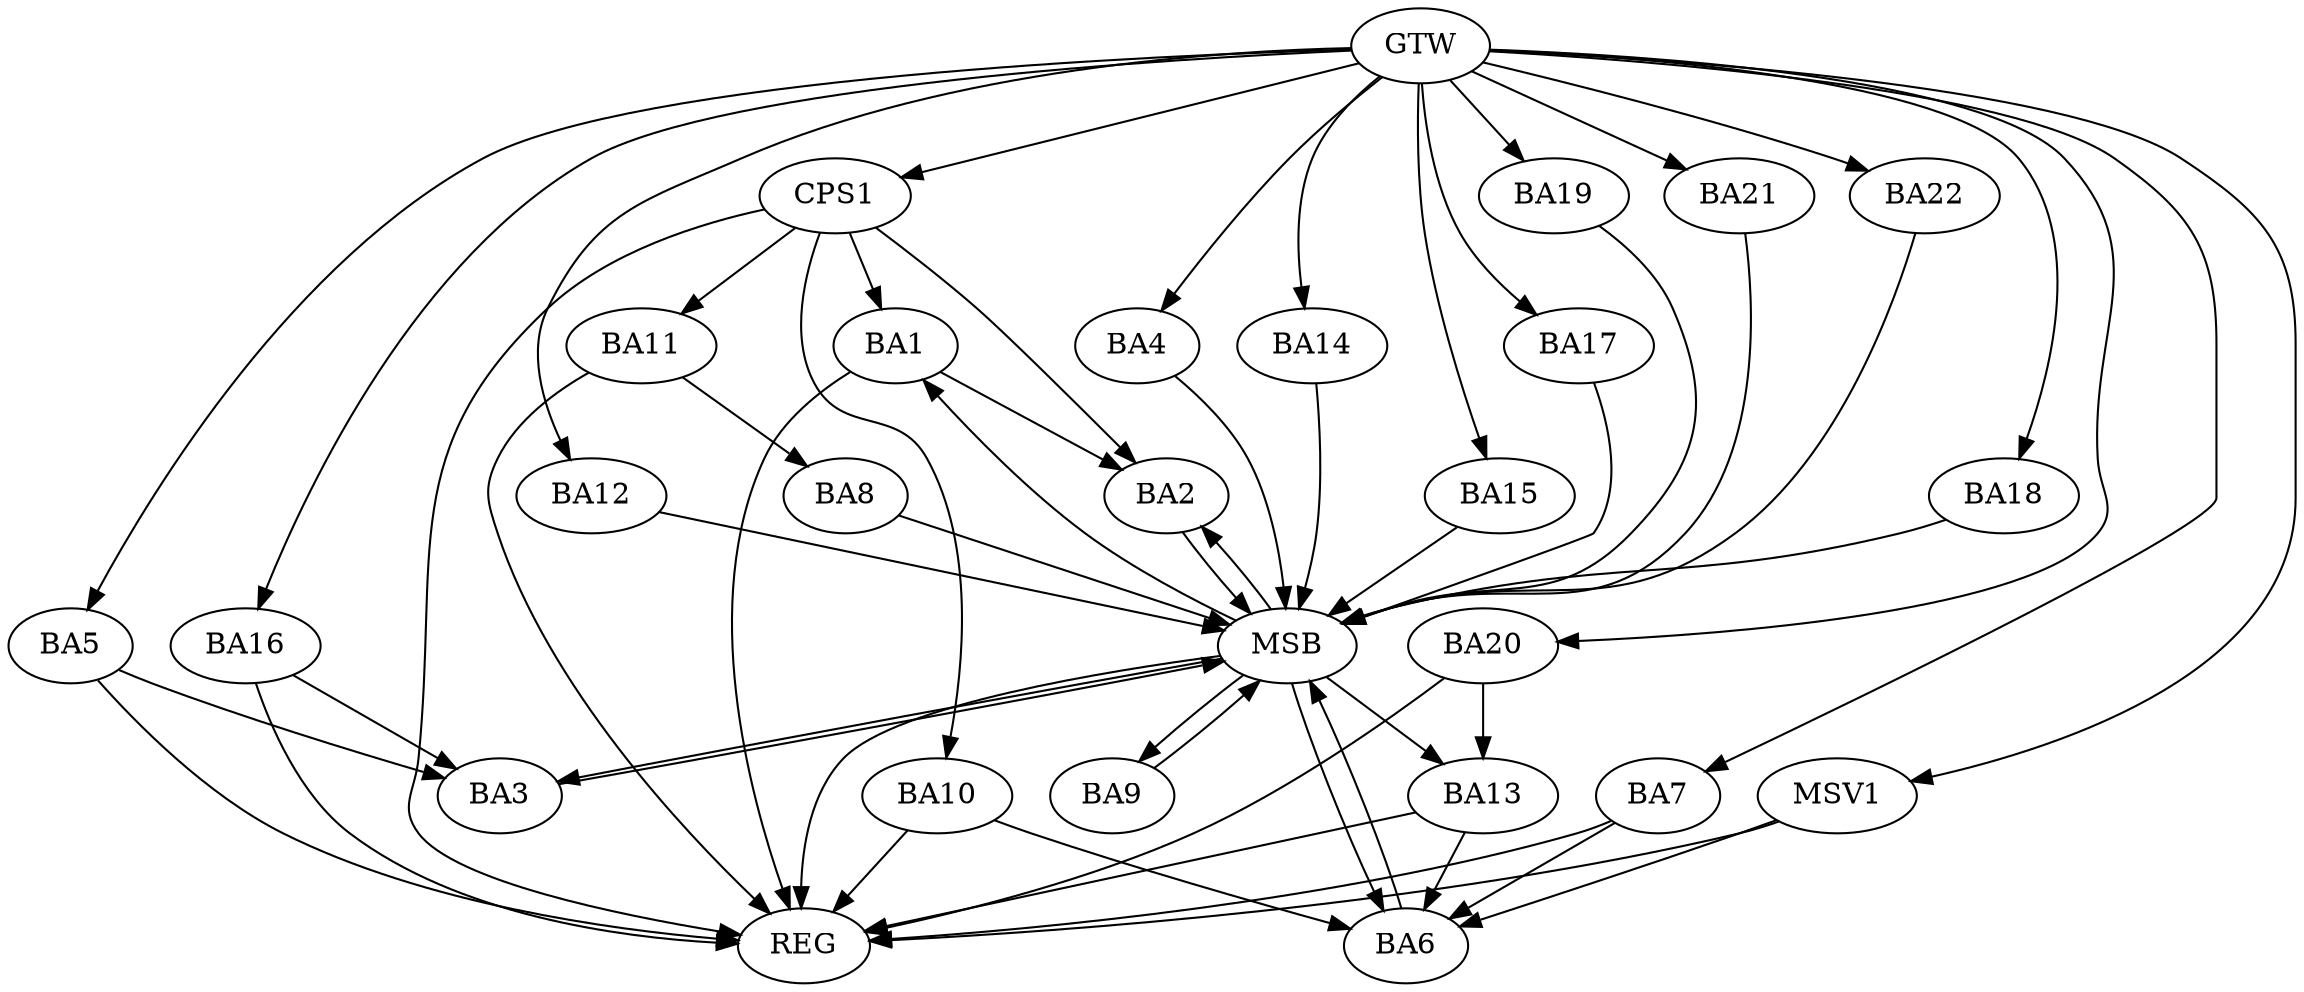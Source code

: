 strict digraph G {
  BA1 [ label="BA1" ];
  BA2 [ label="BA2" ];
  BA3 [ label="BA3" ];
  BA4 [ label="BA4" ];
  BA5 [ label="BA5" ];
  BA6 [ label="BA6" ];
  BA7 [ label="BA7" ];
  BA8 [ label="BA8" ];
  BA9 [ label="BA9" ];
  BA10 [ label="BA10" ];
  BA11 [ label="BA11" ];
  BA12 [ label="BA12" ];
  BA13 [ label="BA13" ];
  BA14 [ label="BA14" ];
  BA15 [ label="BA15" ];
  BA16 [ label="BA16" ];
  BA17 [ label="BA17" ];
  BA18 [ label="BA18" ];
  BA19 [ label="BA19" ];
  BA20 [ label="BA20" ];
  BA21 [ label="BA21" ];
  BA22 [ label="BA22" ];
  CPS1 [ label="CPS1" ];
  GTW [ label="GTW" ];
  REG [ label="REG" ];
  MSB [ label="MSB" ];
  MSV1 [ label="MSV1" ];
  BA1 -> BA2;
  BA5 -> BA3;
  BA7 -> BA6;
  BA10 -> BA6;
  BA11 -> BA8;
  BA13 -> BA6;
  BA16 -> BA3;
  BA20 -> BA13;
  CPS1 -> BA1;
  CPS1 -> BA11;
  CPS1 -> BA10;
  CPS1 -> BA2;
  GTW -> BA4;
  GTW -> BA5;
  GTW -> BA7;
  GTW -> BA12;
  GTW -> BA14;
  GTW -> BA15;
  GTW -> BA16;
  GTW -> BA17;
  GTW -> BA18;
  GTW -> BA19;
  GTW -> BA20;
  GTW -> BA21;
  GTW -> BA22;
  GTW -> CPS1;
  BA1 -> REG;
  BA5 -> REG;
  BA7 -> REG;
  BA10 -> REG;
  BA11 -> REG;
  BA13 -> REG;
  BA16 -> REG;
  BA20 -> REG;
  CPS1 -> REG;
  BA2 -> MSB;
  MSB -> BA1;
  MSB -> REG;
  BA3 -> MSB;
  MSB -> BA2;
  BA4 -> MSB;
  MSB -> BA3;
  BA6 -> MSB;
  BA8 -> MSB;
  BA9 -> MSB;
  BA12 -> MSB;
  MSB -> BA9;
  BA14 -> MSB;
  BA15 -> MSB;
  BA17 -> MSB;
  MSB -> BA13;
  BA18 -> MSB;
  BA19 -> MSB;
  MSB -> BA6;
  BA21 -> MSB;
  BA22 -> MSB;
  MSV1 -> BA6;
  GTW -> MSV1;
  MSV1 -> REG;
}
